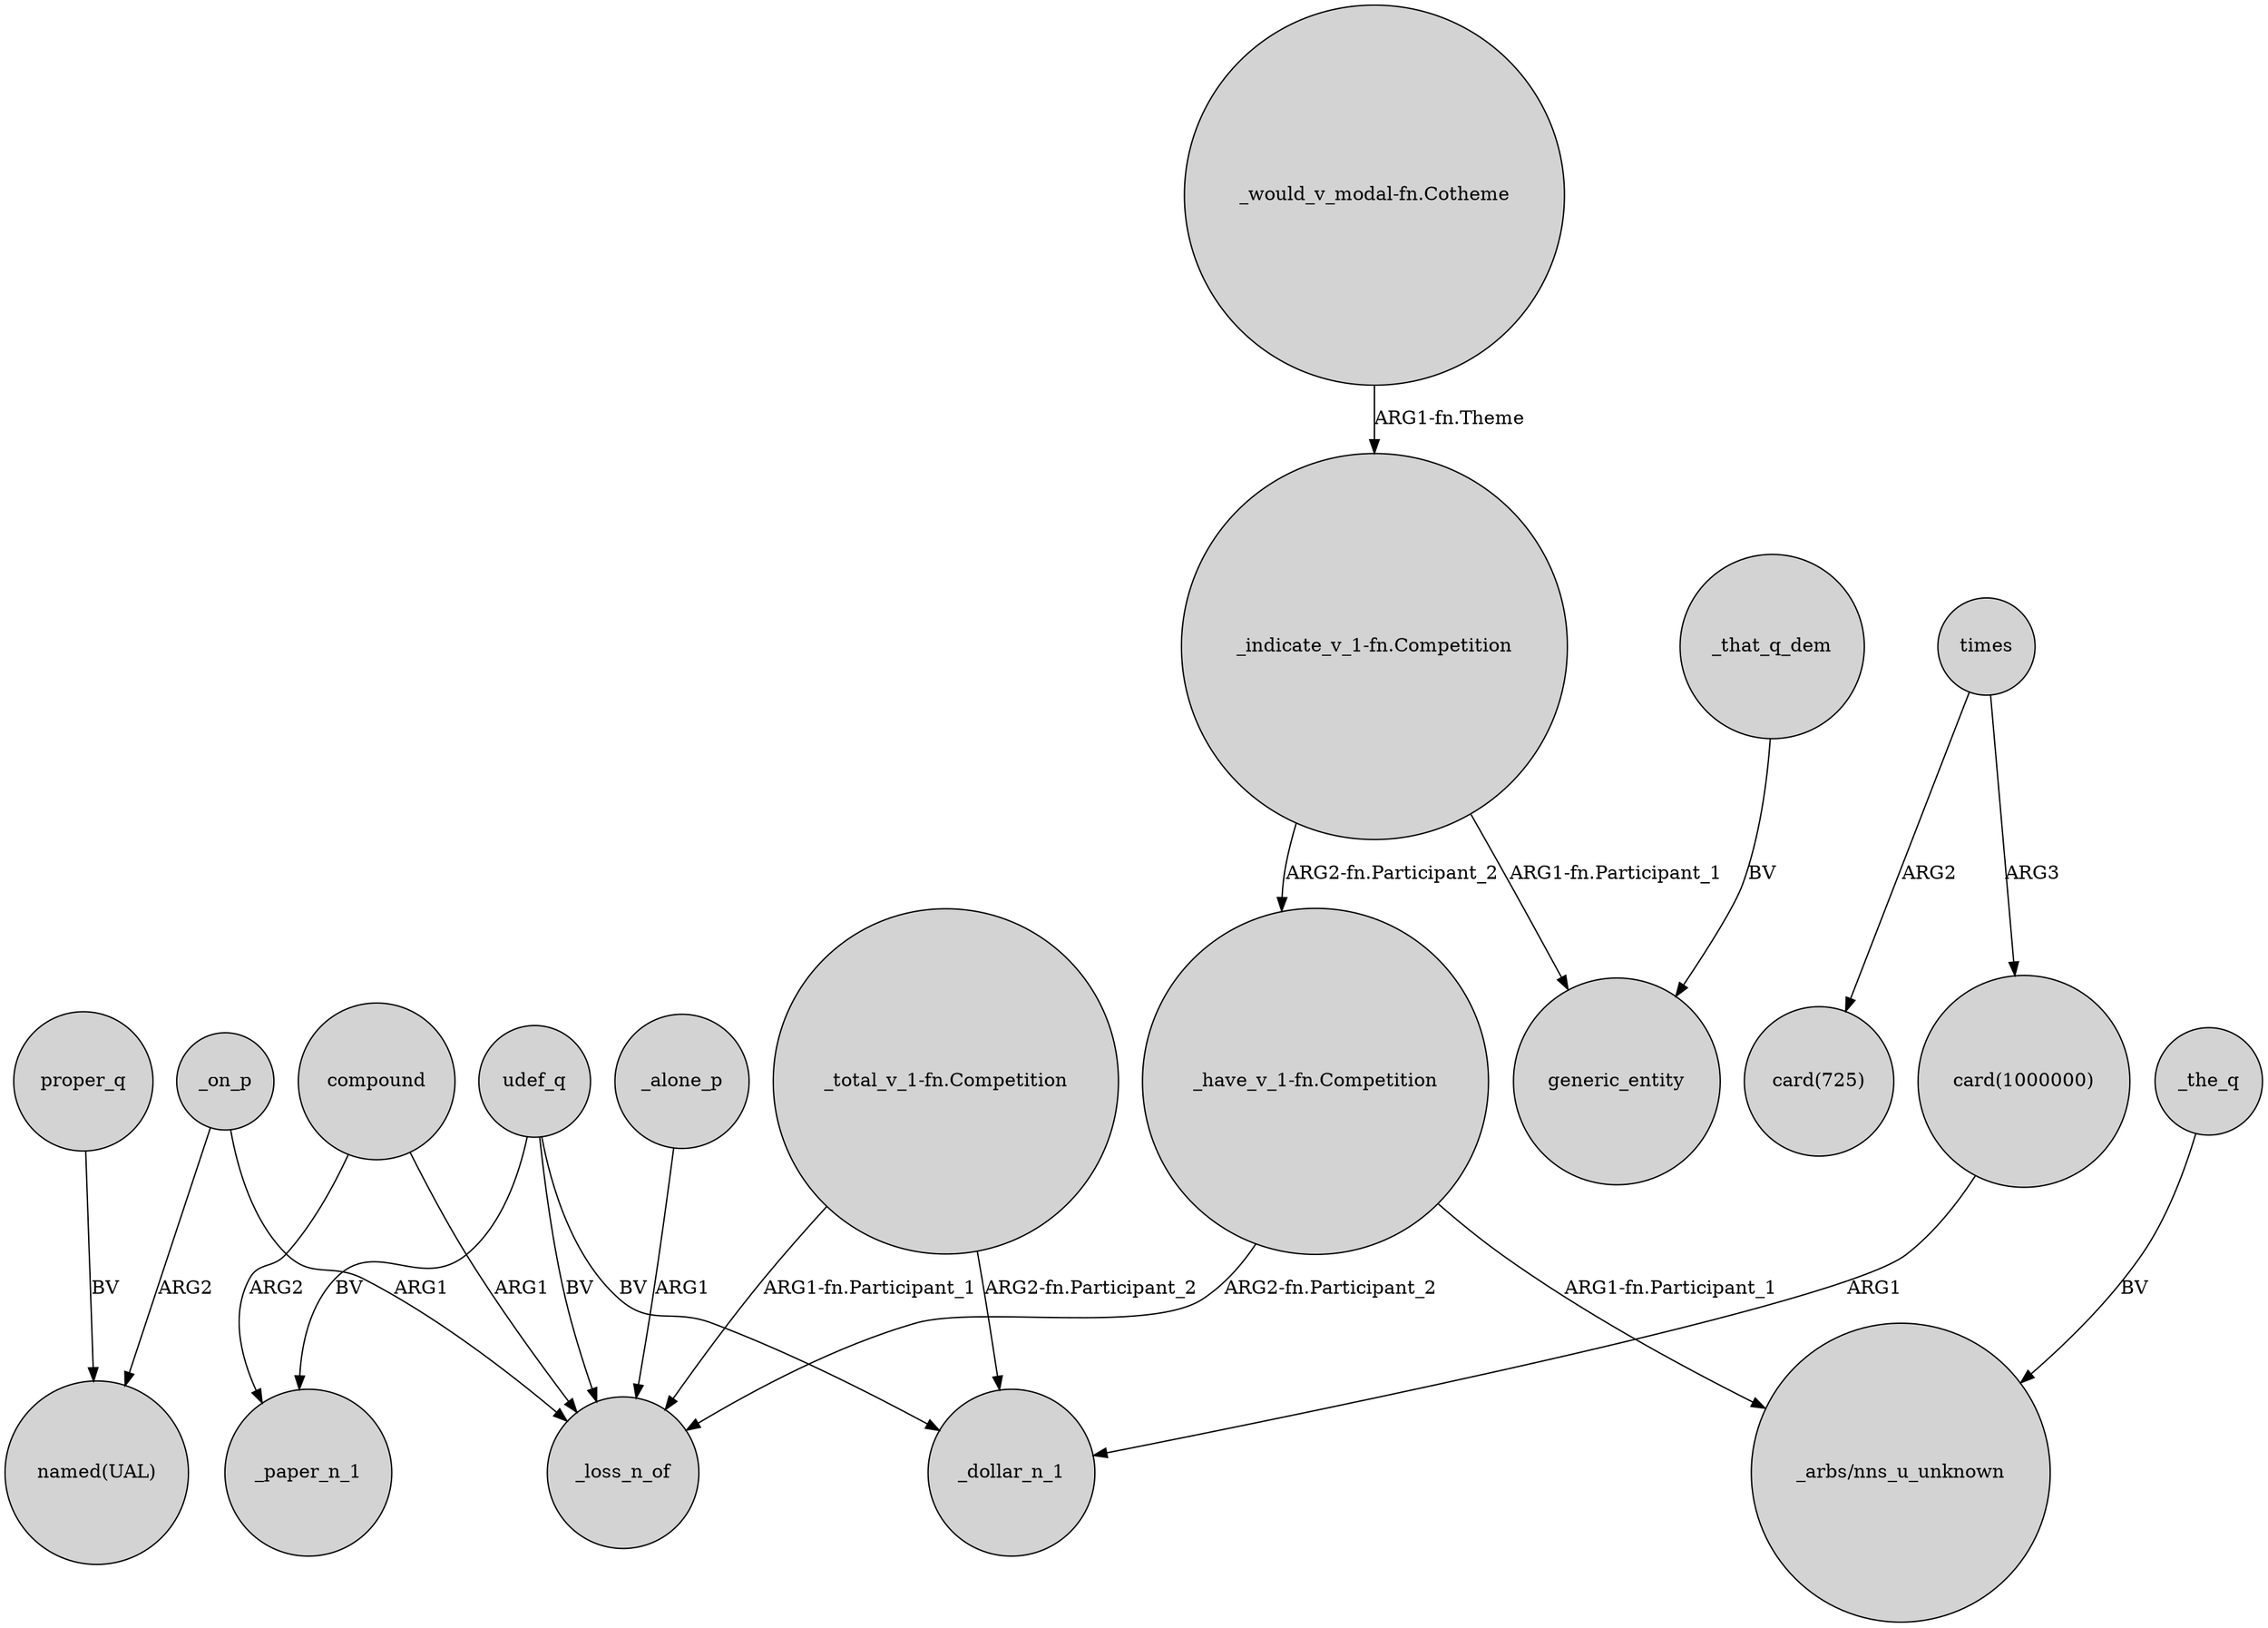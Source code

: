digraph {
	node [shape=circle style=filled]
	_alone_p -> _loss_n_of [label=ARG1]
	_the_q -> "_arbs/nns_u_unknown" [label=BV]
	_on_p -> _loss_n_of [label=ARG1]
	udef_q -> _paper_n_1 [label=BV]
	compound -> _paper_n_1 [label=ARG2]
	times -> "card(1000000)" [label=ARG3]
	"_have_v_1-fn.Competition" -> "_arbs/nns_u_unknown" [label="ARG1-fn.Participant_1"]
	"_indicate_v_1-fn.Competition" -> "_have_v_1-fn.Competition" [label="ARG2-fn.Participant_2"]
	proper_q -> "named(UAL)" [label=BV]
	"_have_v_1-fn.Competition" -> _loss_n_of [label="ARG2-fn.Participant_2"]
	compound -> _loss_n_of [label=ARG1]
	"_total_v_1-fn.Competition" -> _dollar_n_1 [label="ARG2-fn.Participant_2"]
	udef_q -> _loss_n_of [label=BV]
	udef_q -> _dollar_n_1 [label=BV]
	"card(1000000)" -> _dollar_n_1 [label=ARG1]
	_on_p -> "named(UAL)" [label=ARG2]
	"_total_v_1-fn.Competition" -> _loss_n_of [label="ARG1-fn.Participant_1"]
	"_would_v_modal-fn.Cotheme" -> "_indicate_v_1-fn.Competition" [label="ARG1-fn.Theme"]
	_that_q_dem -> generic_entity [label=BV]
	times -> "card(725)" [label=ARG2]
	"_indicate_v_1-fn.Competition" -> generic_entity [label="ARG1-fn.Participant_1"]
}
